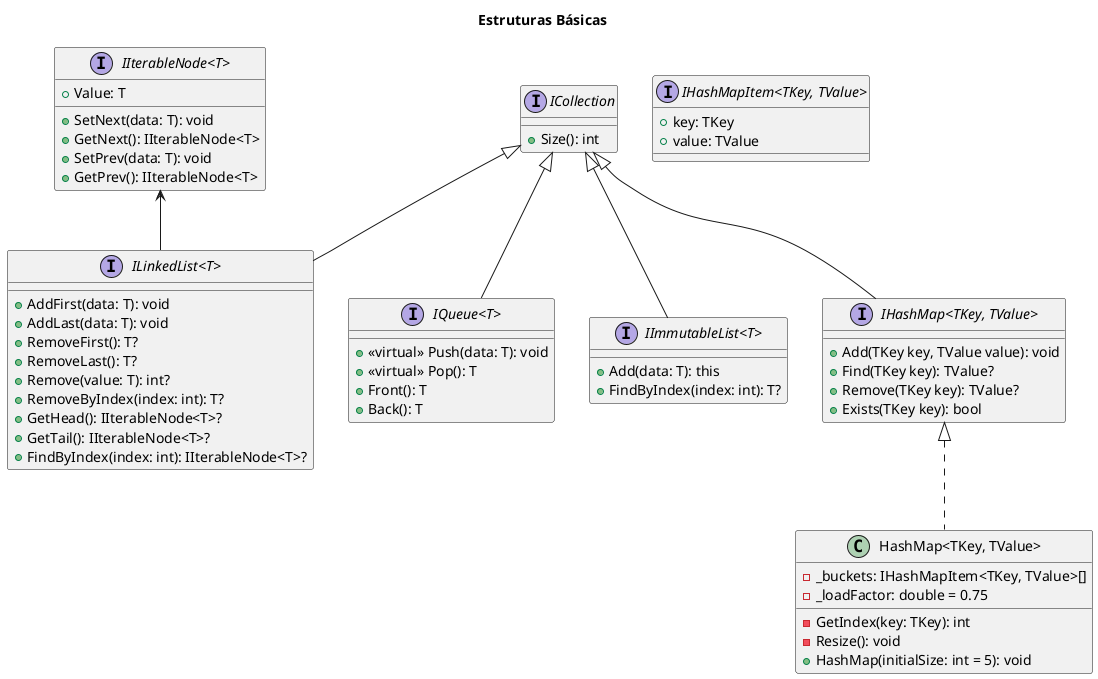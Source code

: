 @startuml DataStructures

title Estruturas Básicas
' skinparam linetype ortho

interface ICollection {
  + Size(): int
}

ICollection <|-- "IQueue<T>"
interface "IQueue<T>" {
  + <<virtual>> Push(data: T): void
  + <<virtual>> Pop(): T
  + Front(): T
  + Back(): T
}

interface "IIterableNode<T>" {
  + Value: T
  + SetNext(data: T): void
  + GetNext(): IIterableNode<T>
  + SetPrev(data: T): void
  + GetPrev(): IIterableNode<T>
}


ICollection <|-- "ILinkedList<T>"
"IIterableNode<T>" <-- "ILinkedList<T>"
interface "ILinkedList<T>" {
  + AddFirst(data: T): void
  + AddLast(data: T): void
  + RemoveFirst(): T?
  + RemoveLast(): T?
  + Remove(value: T): int?
  + RemoveByIndex(index: int): T?
  + GetHead(): IIterableNode<T>?
  + GetTail(): IIterableNode<T>?
  + FindByIndex(index: int): IIterableNode<T>?
}

ICollection <|-- "IImmutableList<T>"
interface "IImmutableList<T>" {
  + Add(data: T): this
  + FindByIndex(index: int): T?
}

ICollection <|-- "IHashMap<TKey, TValue>"
interface "IHashMap<TKey, TValue>" {
  + Add(TKey key, TValue value): void
  + Find(TKey key): TValue?
  + Remove(TKey key): TValue?
  + Exists(TKey key): bool
}

interface "IHashMapItem<TKey, TValue>" {
  + key: TKey
  + value: TValue
}

"IHashMap<TKey, TValue>" <|.. "HashMap<TKey, TValue>"
class "HashMap<TKey, TValue>" {
  - _buckets: IHashMapItem<TKey, TValue>[]
  - _loadFactor: double = 0.75
  - GetIndex(key: TKey): int
  - Resize(): void
  + HashMap(initialSize: int = 5): void
}

@end